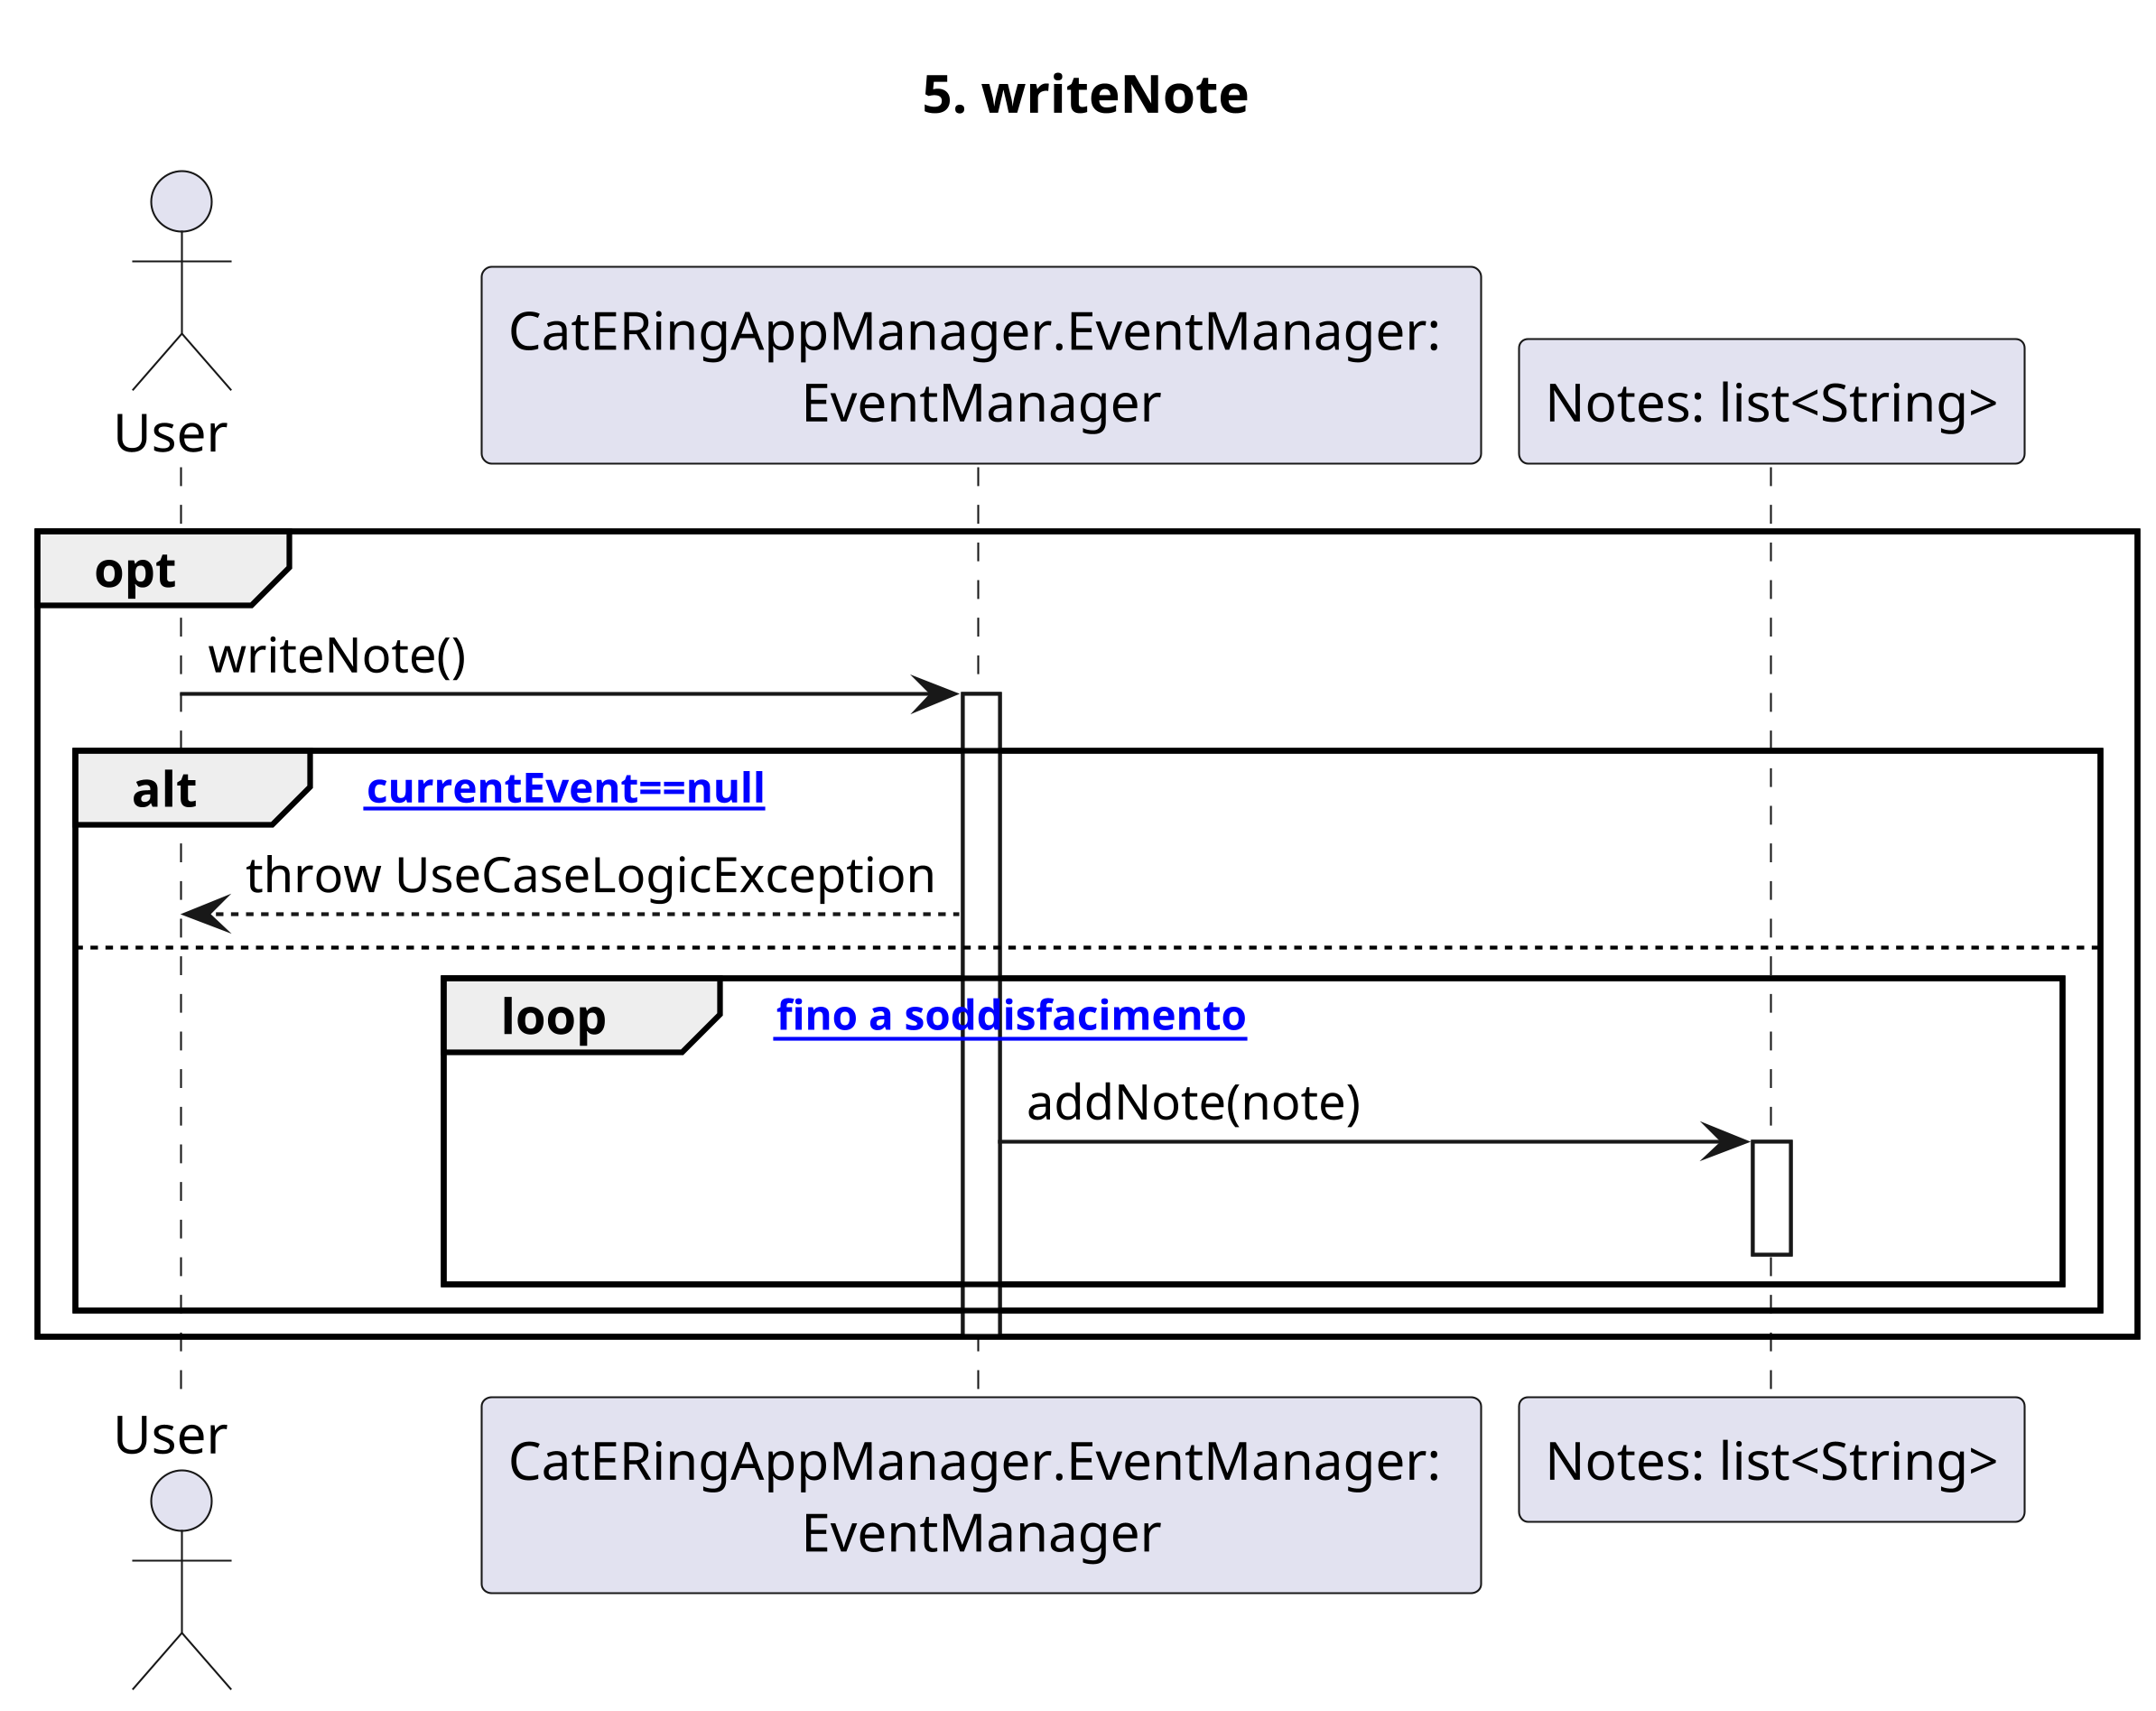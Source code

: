 @startuml

skinparam Dpi 400

title: 5. writeNote

Actor User
Participant "CatERingAppManager.EventManager: \nEventManager" as EM 

opt
    User -> EM: writeNote()
    Activate EM  
    alt [currentEvent==null]
        EM --> User: throw UseCaseLogicException
    else
    loop ["fino a soddisfacimento"]
        EM -> "Notes: list<String>": addNote(note)
        Activate "Notes: list<String>"
        Deactivate "Notes: list<String>"        
    end
    end
    Deactivate EM
end

@enduml
